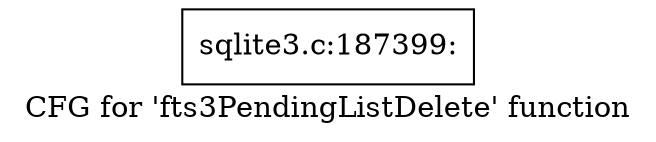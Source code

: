 digraph "CFG for 'fts3PendingListDelete' function" {
	label="CFG for 'fts3PendingListDelete' function";

	Node0x55c0f6ca6450 [shape=record,label="{sqlite3.c:187399:}"];
}
